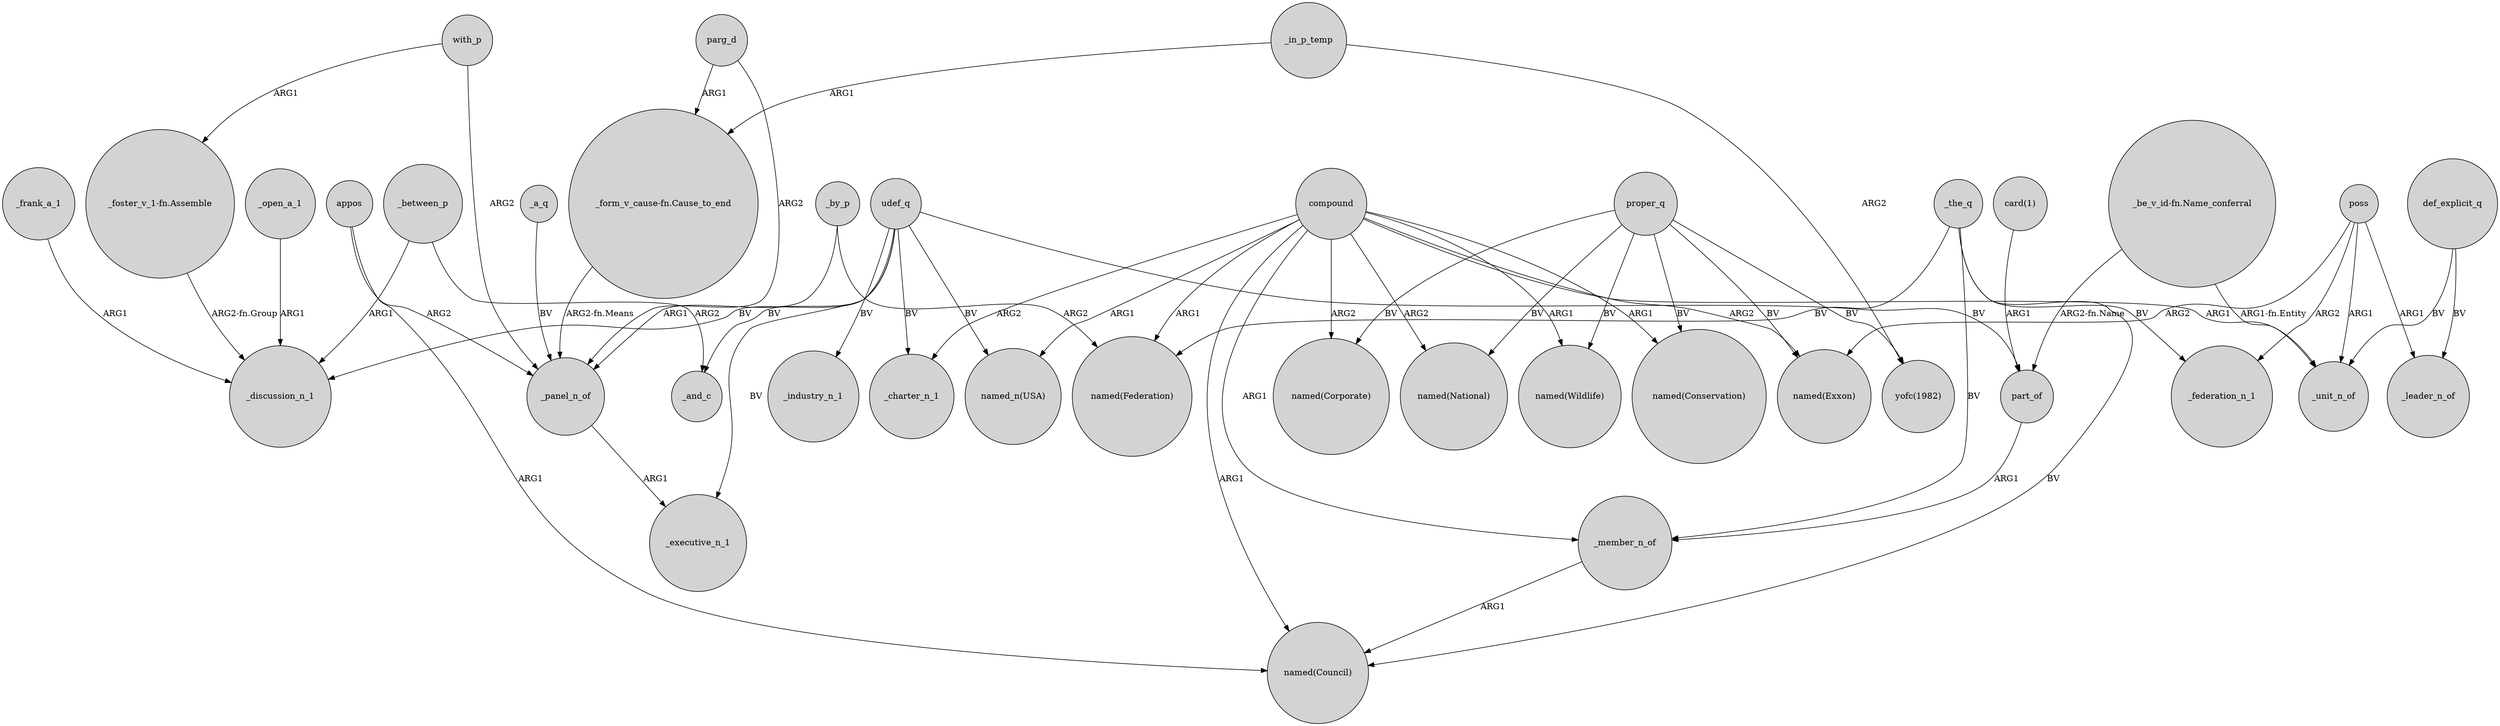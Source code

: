 digraph {
	node [shape=circle style=filled]
	_open_a_1 -> _discussion_n_1 [label=ARG1]
	proper_q -> "named(Conservation)" [label=BV]
	compound -> "named_n(USA)" [label=ARG1]
	_the_q -> "named(Federation)" [label=BV]
	_a_q -> _panel_n_of [label=BV]
	_member_n_of -> "named(Council)" [label=ARG1]
	udef_q -> part_of [label=BV]
	udef_q -> "named_n(USA)" [label=BV]
	compound -> "named(Wildlife)" [label=ARG1]
	_frank_a_1 -> _discussion_n_1 [label=ARG1]
	appos -> "named(Council)" [label=ARG1]
	proper_q -> "yofc(1982)" [label=BV]
	compound -> "named(Corporate)" [label=ARG2]
	with_p -> "_foster_v_1-fn.Assemble" [label=ARG1]
	compound -> "named(National)" [label=ARG2]
	_by_p -> _panel_n_of [label=ARG1]
	compound -> "named(Federation)" [label=ARG1]
	_in_p_temp -> "yofc(1982)" [label=ARG2]
	udef_q -> _and_c [label=BV]
	compound -> "named(Exxon)" [label=ARG2]
	compound -> _charter_n_1 [label=ARG2]
	"card(1)" -> part_of [label=ARG1]
	appos -> _panel_n_of [label=ARG2]
	"_be_v_id-fn.Name_conferral" -> _unit_n_of [label="ARG1-fn.Entity"]
	proper_q -> "named(Exxon)" [label=BV]
	_the_q -> _member_n_of [label=BV]
	_the_q -> _federation_n_1 [label=BV]
	proper_q -> "named(Wildlife)" [label=BV]
	compound -> "named(Conservation)" [label=ARG1]
	udef_q -> _executive_n_1 [label=BV]
	"_be_v_id-fn.Name_conferral" -> part_of [label="ARG2-fn.Name"]
	def_explicit_q -> _unit_n_of [label=BV]
	_between_p -> _discussion_n_1 [label=ARG1]
	def_explicit_q -> _leader_n_of [label=BV]
	udef_q -> _charter_n_1 [label=BV]
	_the_q -> "named(Council)" [label=BV]
	poss -> _leader_n_of [label=ARG1]
	_in_p_temp -> "_form_v_cause-fn.Cause_to_end" [label=ARG1]
	parg_d -> "_form_v_cause-fn.Cause_to_end" [label=ARG1]
	compound -> _member_n_of [label=ARG1]
	with_p -> _panel_n_of [label=ARG2]
	"_foster_v_1-fn.Assemble" -> _discussion_n_1 [label="ARG2-fn.Group"]
	poss -> _federation_n_1 [label=ARG2]
	parg_d -> _panel_n_of [label=ARG2]
	udef_q -> _industry_n_1 [label=BV]
	compound -> "named(Council)" [label=ARG1]
	poss -> "named(Exxon)" [label=ARG2]
	_between_p -> _and_c [label=ARG2]
	"_form_v_cause-fn.Cause_to_end" -> _panel_n_of [label="ARG2-fn.Means"]
	compound -> _unit_n_of [label=ARG1]
	poss -> _unit_n_of [label=ARG1]
	proper_q -> "named(National)" [label=BV]
	proper_q -> "named(Corporate)" [label=BV]
	part_of -> _member_n_of [label=ARG1]
	udef_q -> _discussion_n_1 [label=BV]
	_panel_n_of -> _executive_n_1 [label=ARG1]
	_by_p -> "named(Federation)" [label=ARG2]
}

